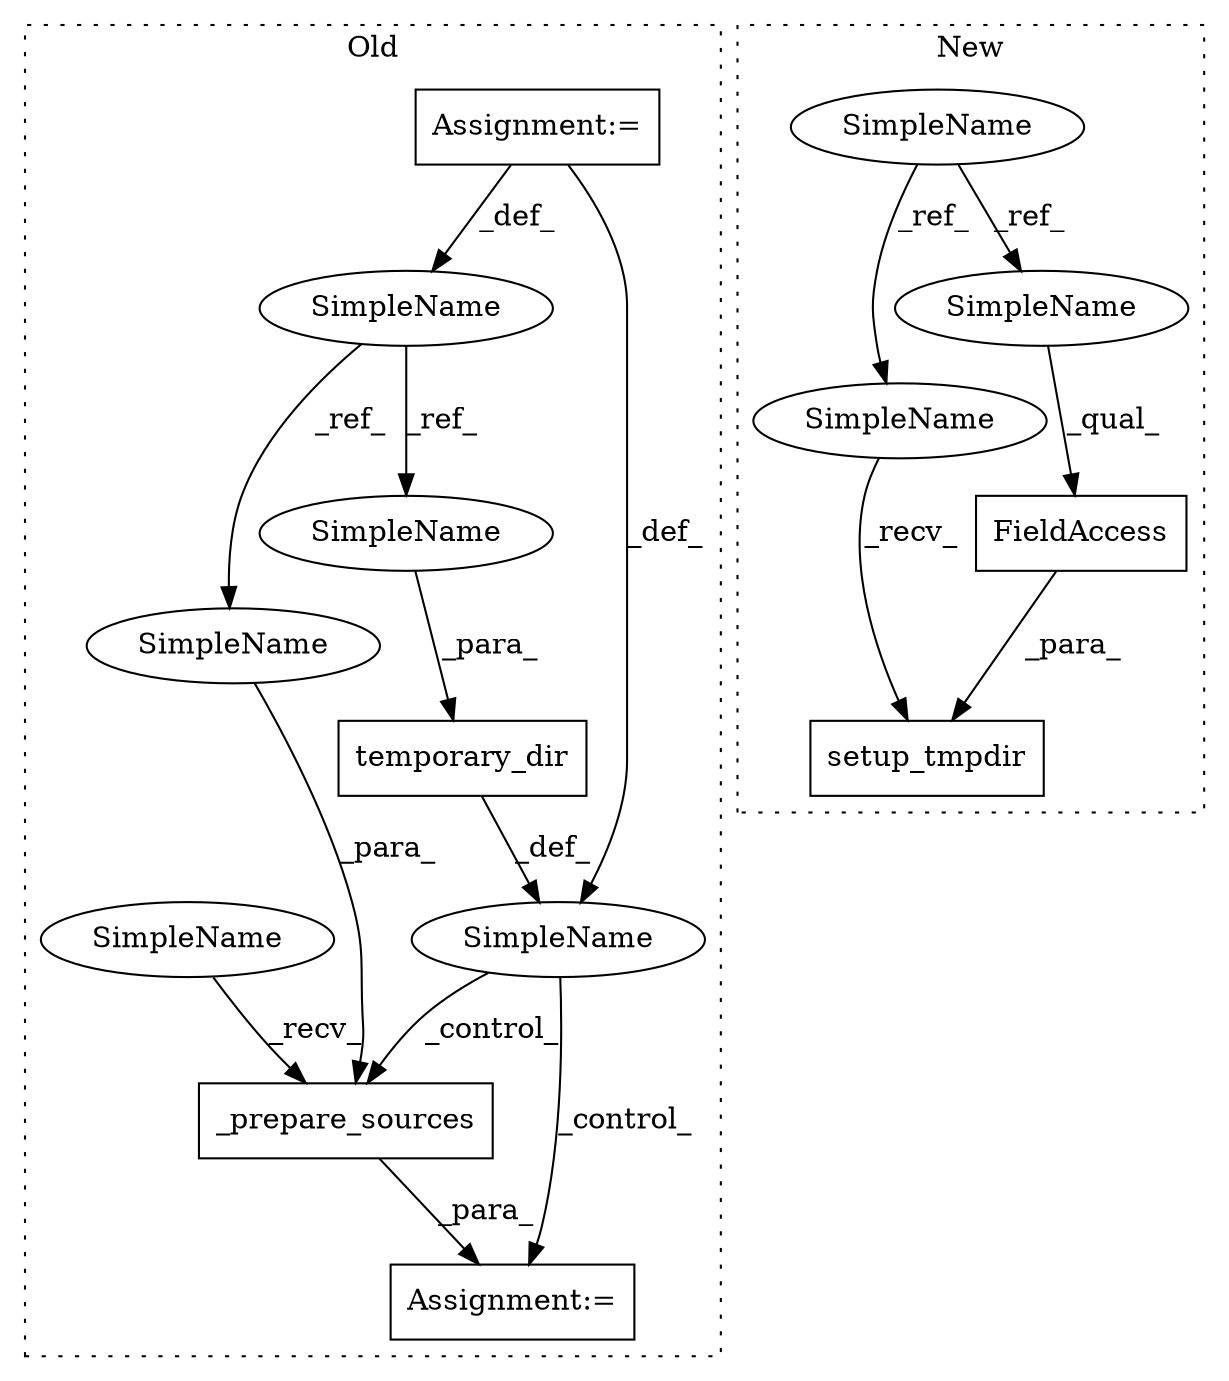 digraph G {
subgraph cluster0 {
1 [label="temporary_dir" a="32" s="5209,5233" l="14,1" shape="box"];
3 [label="Assignment:=" a="7" s="5277" l="1" shape="box"];
4 [label="SimpleName" a="42" s="5167" l="10" shape="ellipse"];
5 [label="_prepare_sources" a="32" s="5283,5317" l="17,1" shape="box"];
6 [label="SimpleName" a="42" s="" l="" shape="ellipse"];
7 [label="Assignment:=" a="7" s="5177" l="1" shape="box"];
10 [label="SimpleName" a="42" s="5223" l="10" shape="ellipse"];
11 [label="SimpleName" a="42" s="5307" l="10" shape="ellipse"];
14 [label="SimpleName" a="42" s="5278" l="4" shape="ellipse"];
label = "Old";
style="dotted";
}
subgraph cluster1 {
2 [label="setup_tmpdir" a="32" s="4161,4186" l="13,1" shape="box"];
8 [label="SimpleName" a="42" s="3993" l="4" shape="ellipse"];
9 [label="FieldAccess" a="22" s="4174" l="12" shape="box"];
12 [label="SimpleName" a="42" s="4156" l="4" shape="ellipse"];
13 [label="SimpleName" a="42" s="4174" l="4" shape="ellipse"];
label = "New";
style="dotted";
}
1 -> 6 [label="_def_"];
4 -> 11 [label="_ref_"];
4 -> 10 [label="_ref_"];
5 -> 3 [label="_para_"];
6 -> 3 [label="_control_"];
6 -> 5 [label="_control_"];
7 -> 4 [label="_def_"];
7 -> 6 [label="_def_"];
8 -> 12 [label="_ref_"];
8 -> 13 [label="_ref_"];
9 -> 2 [label="_para_"];
10 -> 1 [label="_para_"];
11 -> 5 [label="_para_"];
12 -> 2 [label="_recv_"];
13 -> 9 [label="_qual_"];
14 -> 5 [label="_recv_"];
}